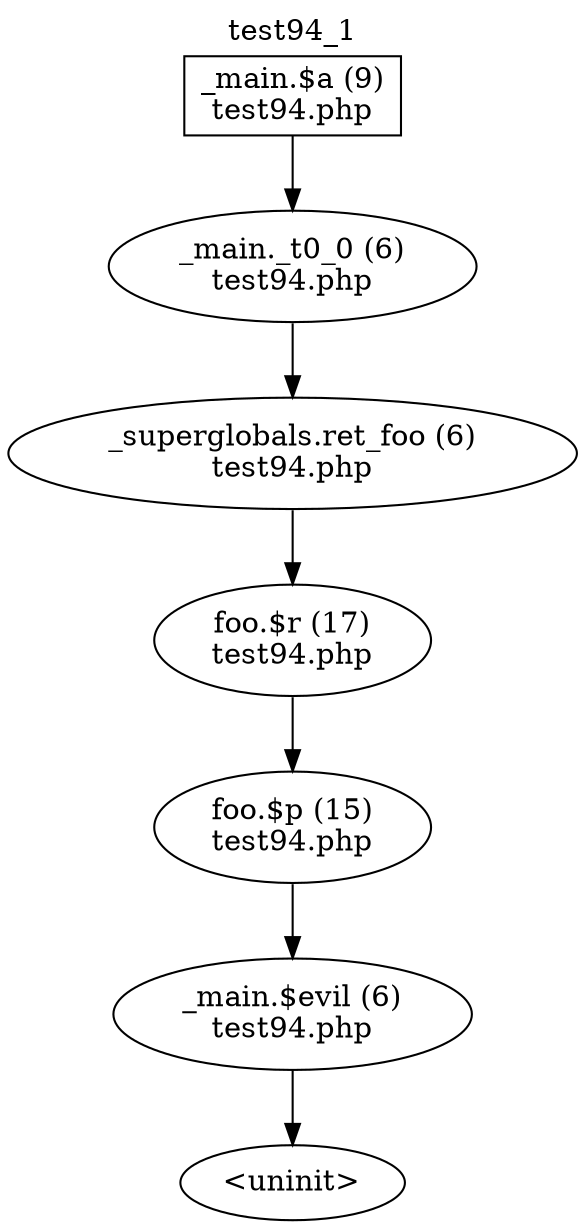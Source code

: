 digraph cfg {
  label="test94_1";
  labelloc=t;
  n1 [shape=box, label="_main.$a (9)\ntest94.php"];
  n2 [shape=ellipse, label="_main._t0_0 (6)\ntest94.php"];
  n3 [shape=ellipse, label="_superglobals.ret_foo (6)\ntest94.php"];
  n4 [shape=ellipse, label="foo.$r (17)\ntest94.php"];
  n5 [shape=ellipse, label="foo.$p (15)\ntest94.php"];
  n6 [shape=ellipse, label="_main.$evil (6)\ntest94.php"];
  n7 [shape=ellipse, label="<uninit>"];
  n1 -> n2;
  n2 -> n3;
  n3 -> n4;
  n4 -> n5;
  n5 -> n6;
  n6 -> n7;
}
